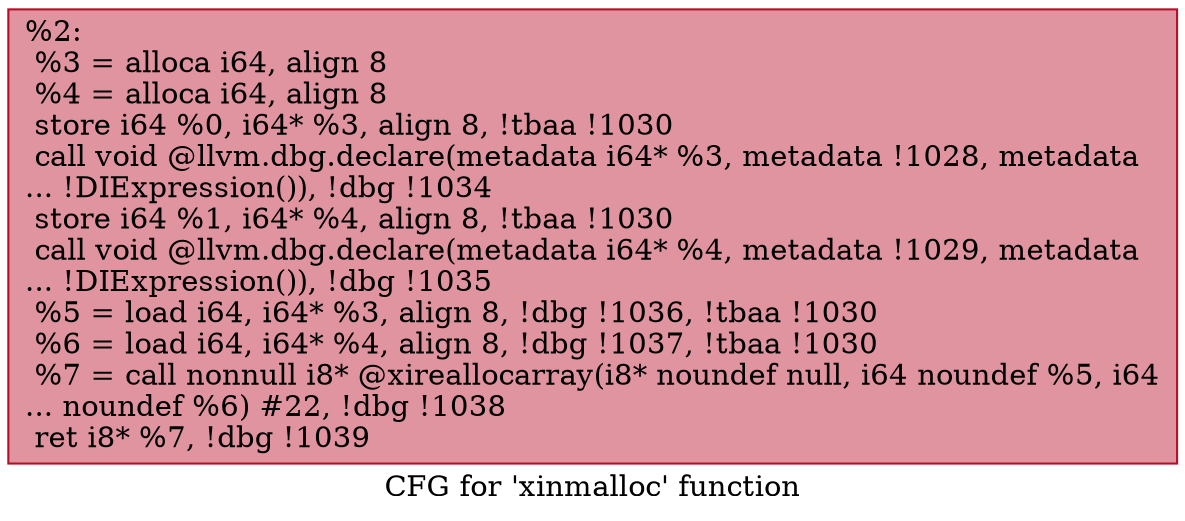 digraph "CFG for 'xinmalloc' function" {
	label="CFG for 'xinmalloc' function";

	Node0x24b0540 [shape=record,color="#b70d28ff", style=filled, fillcolor="#b70d2870",label="{%2:\l  %3 = alloca i64, align 8\l  %4 = alloca i64, align 8\l  store i64 %0, i64* %3, align 8, !tbaa !1030\l  call void @llvm.dbg.declare(metadata i64* %3, metadata !1028, metadata\l... !DIExpression()), !dbg !1034\l  store i64 %1, i64* %4, align 8, !tbaa !1030\l  call void @llvm.dbg.declare(metadata i64* %4, metadata !1029, metadata\l... !DIExpression()), !dbg !1035\l  %5 = load i64, i64* %3, align 8, !dbg !1036, !tbaa !1030\l  %6 = load i64, i64* %4, align 8, !dbg !1037, !tbaa !1030\l  %7 = call nonnull i8* @xireallocarray(i8* noundef null, i64 noundef %5, i64\l... noundef %6) #22, !dbg !1038\l  ret i8* %7, !dbg !1039\l}"];
}
